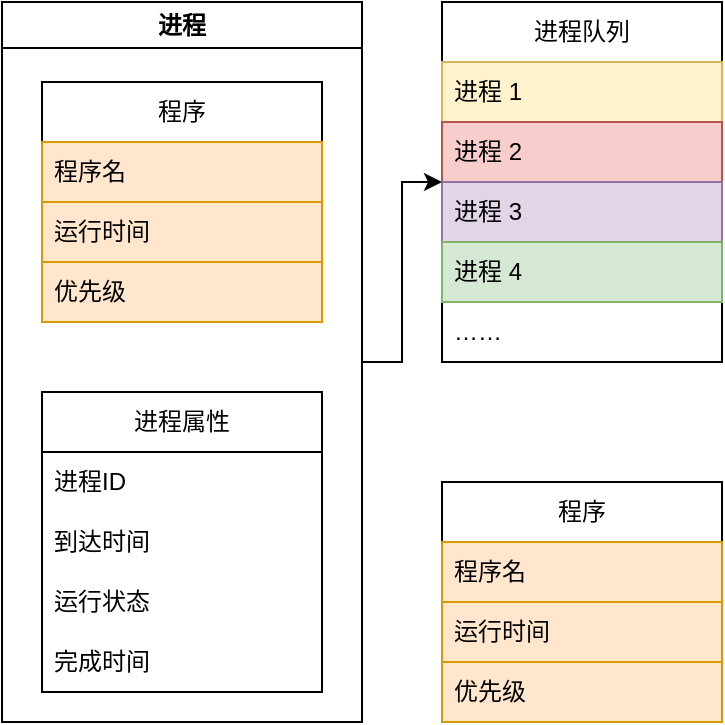 <mxfile version="22.1.15" type="device" pages="5">
  <diagram id="Uz_kpe7z58q1DpFeZHpy" name="进程结构">
    <mxGraphModel dx="803" dy="624" grid="1" gridSize="10" guides="1" tooltips="1" connect="1" arrows="1" fold="1" page="1" pageScale="1" pageWidth="850" pageHeight="1100" math="0" shadow="0">
      <root>
        <mxCell id="0" />
        <mxCell id="1" parent="0" />
        <mxCell id="2" value="程序" style="swimlane;fontStyle=0;childLayout=stackLayout;horizontal=1;startSize=30;horizontalStack=0;resizeParent=1;resizeParentMax=0;resizeLast=0;collapsible=1;marginBottom=0;whiteSpace=wrap;html=1;" parent="1" vertex="1">
          <mxGeometry x="440" y="320" width="140" height="120" as="geometry" />
        </mxCell>
        <mxCell id="3" value="程序名" style="text;strokeColor=#d79b00;fillColor=#ffe6cc;align=left;verticalAlign=middle;spacingLeft=4;spacingRight=4;overflow=hidden;points=[[0,0.5],[1,0.5]];portConstraint=eastwest;rotatable=0;whiteSpace=wrap;html=1;" parent="2" vertex="1">
          <mxGeometry y="30" width="140" height="30" as="geometry" />
        </mxCell>
        <mxCell id="4" value="运行时间" style="text;strokeColor=#d79b00;fillColor=#ffe6cc;align=left;verticalAlign=middle;spacingLeft=4;spacingRight=4;overflow=hidden;points=[[0,0.5],[1,0.5]];portConstraint=eastwest;rotatable=0;whiteSpace=wrap;html=1;" parent="2" vertex="1">
          <mxGeometry y="60" width="140" height="30" as="geometry" />
        </mxCell>
        <mxCell id="5" value="优先级" style="text;strokeColor=#d79b00;fillColor=#ffe6cc;align=left;verticalAlign=middle;spacingLeft=4;spacingRight=4;overflow=hidden;points=[[0,0.5],[1,0.5]];portConstraint=eastwest;rotatable=0;whiteSpace=wrap;html=1;" parent="2" vertex="1">
          <mxGeometry y="90" width="140" height="30" as="geometry" />
        </mxCell>
        <mxCell id="_c8ItqxAKlNbQwqlbpvU-17" value="进程队列" style="swimlane;fontStyle=0;childLayout=stackLayout;horizontal=1;startSize=30;horizontalStack=0;resizeParent=1;resizeParentMax=0;resizeLast=0;collapsible=1;marginBottom=0;whiteSpace=wrap;html=1;" parent="1" vertex="1">
          <mxGeometry x="440" y="80" width="140" height="180" as="geometry">
            <mxRectangle x="590" y="120" width="90" height="30" as="alternateBounds" />
          </mxGeometry>
        </mxCell>
        <mxCell id="_c8ItqxAKlNbQwqlbpvU-18" value="进程 1" style="text;strokeColor=#d6b656;fillColor=#fff2cc;align=left;verticalAlign=middle;spacingLeft=4;spacingRight=4;overflow=hidden;points=[[0,0.5],[1,0.5]];portConstraint=eastwest;rotatable=0;whiteSpace=wrap;html=1;" parent="_c8ItqxAKlNbQwqlbpvU-17" vertex="1">
          <mxGeometry y="30" width="140" height="30" as="geometry" />
        </mxCell>
        <mxCell id="_c8ItqxAKlNbQwqlbpvU-19" value="进程 2" style="text;strokeColor=#b85450;fillColor=#f8cecc;align=left;verticalAlign=middle;spacingLeft=4;spacingRight=4;overflow=hidden;points=[[0,0.5],[1,0.5]];portConstraint=eastwest;rotatable=0;whiteSpace=wrap;html=1;" parent="_c8ItqxAKlNbQwqlbpvU-17" vertex="1">
          <mxGeometry y="60" width="140" height="30" as="geometry" />
        </mxCell>
        <mxCell id="_c8ItqxAKlNbQwqlbpvU-20" value="进程 3" style="text;strokeColor=#9673a6;fillColor=#e1d5e7;align=left;verticalAlign=middle;spacingLeft=4;spacingRight=4;overflow=hidden;points=[[0,0.5],[1,0.5]];portConstraint=eastwest;rotatable=0;whiteSpace=wrap;html=1;" parent="_c8ItqxAKlNbQwqlbpvU-17" vertex="1">
          <mxGeometry y="90" width="140" height="30" as="geometry" />
        </mxCell>
        <mxCell id="fHPmjY0lbh3OKCkGhoS--9" value="进程 4" style="text;strokeColor=#82b366;fillColor=#d5e8d4;align=left;verticalAlign=middle;spacingLeft=4;spacingRight=4;overflow=hidden;points=[[0,0.5],[1,0.5]];portConstraint=eastwest;rotatable=0;whiteSpace=wrap;html=1;" vertex="1" parent="_c8ItqxAKlNbQwqlbpvU-17">
          <mxGeometry y="120" width="140" height="30" as="geometry" />
        </mxCell>
        <mxCell id="_c8ItqxAKlNbQwqlbpvU-21" value="……" style="text;strokeColor=none;fillColor=none;align=left;verticalAlign=middle;spacingLeft=4;spacingRight=4;overflow=hidden;points=[[0,0.5],[1,0.5]];portConstraint=eastwest;rotatable=0;whiteSpace=wrap;html=1;" parent="_c8ItqxAKlNbQwqlbpvU-17" vertex="1">
          <mxGeometry y="150" width="140" height="30" as="geometry" />
        </mxCell>
        <mxCell id="pZxpUpyZffvHtqf1EwQb-15" style="edgeStyle=orthogonalEdgeStyle;rounded=0;orthogonalLoop=1;jettySize=auto;html=1;exitX=1;exitY=0.5;exitDx=0;exitDy=0;" parent="1" source="-lbcMISYUMKxzrige9w_-11" target="_c8ItqxAKlNbQwqlbpvU-17" edge="1">
          <mxGeometry relative="1" as="geometry" />
        </mxCell>
        <mxCell id="-lbcMISYUMKxzrige9w_-11" value="进程" style="swimlane;whiteSpace=wrap;html=1;" parent="1" vertex="1">
          <mxGeometry x="220" y="80" width="180" height="360" as="geometry" />
        </mxCell>
        <mxCell id="8" value="进程属性" style="swimlane;fontStyle=0;childLayout=stackLayout;horizontal=1;startSize=30;horizontalStack=0;resizeParent=1;resizeParentMax=0;resizeLast=0;collapsible=1;marginBottom=0;whiteSpace=wrap;html=1;" parent="-lbcMISYUMKxzrige9w_-11" vertex="1">
          <mxGeometry x="20" y="195" width="140" height="150" as="geometry">
            <mxRectangle x="20" y="195" width="60" height="30" as="alternateBounds" />
          </mxGeometry>
        </mxCell>
        <mxCell id="iwzojKMiQDICovEa25Xd-11" value="进程ID" style="text;align=left;verticalAlign=middle;spacingLeft=4;spacingRight=4;overflow=hidden;points=[[0,0.5],[1,0.5]];portConstraint=eastwest;rotatable=0;whiteSpace=wrap;html=1;" parent="8" vertex="1">
          <mxGeometry y="30" width="140" height="30" as="geometry" />
        </mxCell>
        <mxCell id="_c8ItqxAKlNbQwqlbpvU-12" value="到达时间" style="text;strokeColor=none;fillColor=none;align=left;verticalAlign=middle;spacingLeft=4;spacingRight=4;overflow=hidden;points=[[0,0.5],[1,0.5]];portConstraint=eastwest;rotatable=0;whiteSpace=wrap;html=1;" parent="8" vertex="1">
          <mxGeometry y="60" width="140" height="30" as="geometry" />
        </mxCell>
        <mxCell id="_c8ItqxAKlNbQwqlbpvU-11" value="运行状态" style="text;strokeColor=none;fillColor=none;align=left;verticalAlign=middle;spacingLeft=4;spacingRight=4;overflow=hidden;points=[[0,0.5],[1,0.5]];portConstraint=eastwest;rotatable=0;whiteSpace=wrap;html=1;" parent="8" vertex="1">
          <mxGeometry y="90" width="140" height="30" as="geometry" />
        </mxCell>
        <mxCell id="_c8ItqxAKlNbQwqlbpvU-13" value="完成时间" style="text;strokeColor=none;fillColor=none;align=left;verticalAlign=middle;spacingLeft=4;spacingRight=4;overflow=hidden;points=[[0,0.5],[1,0.5]];portConstraint=eastwest;rotatable=0;whiteSpace=wrap;html=1;" parent="8" vertex="1">
          <mxGeometry y="120" width="140" height="30" as="geometry" />
        </mxCell>
        <mxCell id="pZxpUpyZffvHtqf1EwQb-11" value="程序" style="swimlane;fontStyle=0;childLayout=stackLayout;horizontal=1;startSize=30;horizontalStack=0;resizeParent=1;resizeParentMax=0;resizeLast=0;collapsible=1;marginBottom=0;whiteSpace=wrap;html=1;" parent="-lbcMISYUMKxzrige9w_-11" vertex="1">
          <mxGeometry x="20" y="40" width="140" height="120" as="geometry">
            <mxRectangle x="30" y="40" width="60" height="30" as="alternateBounds" />
          </mxGeometry>
        </mxCell>
        <mxCell id="pZxpUpyZffvHtqf1EwQb-12" value="程序名" style="text;strokeColor=#d79b00;fillColor=#ffe6cc;align=left;verticalAlign=middle;spacingLeft=4;spacingRight=4;overflow=hidden;points=[[0,0.5],[1,0.5]];portConstraint=eastwest;rotatable=0;whiteSpace=wrap;html=1;" parent="pZxpUpyZffvHtqf1EwQb-11" vertex="1">
          <mxGeometry y="30" width="140" height="30" as="geometry" />
        </mxCell>
        <mxCell id="pZxpUpyZffvHtqf1EwQb-13" value="运行时间" style="text;strokeColor=#d79b00;fillColor=#ffe6cc;align=left;verticalAlign=middle;spacingLeft=4;spacingRight=4;overflow=hidden;points=[[0,0.5],[1,0.5]];portConstraint=eastwest;rotatable=0;whiteSpace=wrap;html=1;" parent="pZxpUpyZffvHtqf1EwQb-11" vertex="1">
          <mxGeometry y="60" width="140" height="30" as="geometry" />
        </mxCell>
        <mxCell id="pZxpUpyZffvHtqf1EwQb-14" value="优先级" style="text;strokeColor=#d79b00;fillColor=#ffe6cc;align=left;verticalAlign=middle;spacingLeft=4;spacingRight=4;overflow=hidden;points=[[0,0.5],[1,0.5]];portConstraint=eastwest;rotatable=0;whiteSpace=wrap;html=1;" parent="pZxpUpyZffvHtqf1EwQb-11" vertex="1">
          <mxGeometry y="90" width="140" height="30" as="geometry" />
        </mxCell>
      </root>
    </mxGraphModel>
  </diagram>
  <diagram id="fO6OHq5Do3GgubKC6U9x" name="调度系统">
    <mxGraphModel dx="642" dy="499" grid="1" gridSize="10" guides="1" tooltips="1" connect="1" arrows="1" fold="1" page="1" pageScale="1" pageWidth="827" pageHeight="1169" math="0" shadow="0">
      <root>
        <mxCell id="0" />
        <mxCell id="1" parent="0" />
        <mxCell id="b4FMR7INQPbGE0lWHYMo-12" value="调度系统" style="swimlane;whiteSpace=wrap;html=1;" parent="1" vertex="1">
          <mxGeometry x="80" y="60" width="520" height="260" as="geometry" />
        </mxCell>
        <mxCell id="tCl3xaztjeyGL0PsCgSG-1" value="进程队列" style="swimlane;fontStyle=0;childLayout=stackLayout;horizontal=1;startSize=30;horizontalStack=0;resizeParent=1;resizeParentMax=0;resizeLast=0;collapsible=1;marginBottom=0;whiteSpace=wrap;html=1;" parent="b4FMR7INQPbGE0lWHYMo-12" vertex="1">
          <mxGeometry x="30" y="75" width="140" height="150" as="geometry">
            <mxRectangle x="590" y="120" width="90" height="30" as="alternateBounds" />
          </mxGeometry>
        </mxCell>
        <mxCell id="tCl3xaztjeyGL0PsCgSG-2" value="进程 1" style="text;strokeColor=#d6b656;fillColor=#fff2cc;align=left;verticalAlign=middle;spacingLeft=4;spacingRight=4;overflow=hidden;points=[[0,0.5],[1,0.5]];portConstraint=eastwest;rotatable=0;whiteSpace=wrap;html=1;" parent="tCl3xaztjeyGL0PsCgSG-1" vertex="1">
          <mxGeometry y="30" width="140" height="30" as="geometry" />
        </mxCell>
        <mxCell id="tCl3xaztjeyGL0PsCgSG-3" value="进程 2" style="text;strokeColor=#b85450;fillColor=#f8cecc;align=left;verticalAlign=middle;spacingLeft=4;spacingRight=4;overflow=hidden;points=[[0,0.5],[1,0.5]];portConstraint=eastwest;rotatable=0;whiteSpace=wrap;html=1;" parent="tCl3xaztjeyGL0PsCgSG-1" vertex="1">
          <mxGeometry y="60" width="140" height="30" as="geometry" />
        </mxCell>
        <mxCell id="tCl3xaztjeyGL0PsCgSG-4" value="进程 3" style="text;strokeColor=#9673a6;fillColor=#e1d5e7;align=left;verticalAlign=middle;spacingLeft=4;spacingRight=4;overflow=hidden;points=[[0,0.5],[1,0.5]];portConstraint=eastwest;rotatable=0;whiteSpace=wrap;html=1;" parent="tCl3xaztjeyGL0PsCgSG-1" vertex="1">
          <mxGeometry y="90" width="140" height="30" as="geometry" />
        </mxCell>
        <mxCell id="tCl3xaztjeyGL0PsCgSG-5" value="……" style="text;strokeColor=none;fillColor=none;align=left;verticalAlign=middle;spacingLeft=4;spacingRight=4;overflow=hidden;points=[[0,0.5],[1,0.5]];portConstraint=eastwest;rotatable=0;whiteSpace=wrap;html=1;" parent="tCl3xaztjeyGL0PsCgSG-1" vertex="1">
          <mxGeometry y="120" width="140" height="30" as="geometry" />
        </mxCell>
        <mxCell id="tCl3xaztjeyGL0PsCgSG-12" value="队列调度" style="swimlane;fontStyle=0;childLayout=stackLayout;horizontal=1;startSize=30;horizontalStack=0;resizeParent=1;resizeParentMax=0;resizeLast=0;collapsible=1;marginBottom=0;whiteSpace=wrap;html=1;" parent="b4FMR7INQPbGE0lWHYMo-12" vertex="1">
          <mxGeometry x="310" y="45" width="140" height="180" as="geometry" />
        </mxCell>
        <mxCell id="tCl3xaztjeyGL0PsCgSG-13" value="FCFS 先来先服务" style="text;strokeColor=none;fillColor=none;align=left;verticalAlign=middle;spacingLeft=4;spacingRight=4;overflow=hidden;points=[[0,0.5],[1,0.5]];portConstraint=eastwest;rotatable=0;whiteSpace=wrap;html=1;" parent="tCl3xaztjeyGL0PsCgSG-12" vertex="1">
          <mxGeometry y="30" width="140" height="30" as="geometry" />
        </mxCell>
        <mxCell id="tCl3xaztjeyGL0PsCgSG-14" value="SJF 短作业优先" style="text;strokeColor=none;fillColor=none;align=left;verticalAlign=middle;spacingLeft=4;spacingRight=4;overflow=hidden;points=[[0,0.5],[1,0.5]];portConstraint=eastwest;rotatable=0;whiteSpace=wrap;html=1;" parent="tCl3xaztjeyGL0PsCgSG-12" vertex="1">
          <mxGeometry y="60" width="140" height="30" as="geometry" />
        </mxCell>
        <mxCell id="tCl3xaztjeyGL0PsCgSG-15" value="PRIORITY&amp;nbsp; 优先级" style="text;strokeColor=none;fillColor=none;align=left;verticalAlign=middle;spacingLeft=4;spacingRight=4;overflow=hidden;points=[[0,0.5],[1,0.5]];portConstraint=eastwest;rotatable=0;whiteSpace=wrap;html=1;" parent="tCl3xaztjeyGL0PsCgSG-12" vertex="1">
          <mxGeometry y="90" width="140" height="30" as="geometry" />
        </mxCell>
        <mxCell id="I02Q2buFYvC-oGJ8rQny-1" value="SAT 最短剩余时间" style="text;strokeColor=none;fillColor=none;align=left;verticalAlign=middle;spacingLeft=4;spacingRight=4;overflow=hidden;points=[[0,0.5],[1,0.5]];portConstraint=eastwest;rotatable=0;whiteSpace=wrap;html=1;" parent="tCl3xaztjeyGL0PsCgSG-12" vertex="1">
          <mxGeometry y="120" width="140" height="30" as="geometry" />
        </mxCell>
        <mxCell id="I02Q2buFYvC-oGJ8rQny-2" value="HRRN 高响应比优先" style="text;strokeColor=none;fillColor=none;align=left;verticalAlign=middle;spacingLeft=4;spacingRight=4;overflow=hidden;points=[[0,0.5],[1,0.5]];portConstraint=eastwest;rotatable=0;whiteSpace=wrap;html=1;" parent="tCl3xaztjeyGL0PsCgSG-12" vertex="1">
          <mxGeometry y="150" width="140" height="30" as="geometry" />
        </mxCell>
        <mxCell id="I02Q2buFYvC-oGJ8rQny-3" style="edgeStyle=orthogonalEdgeStyle;rounded=0;orthogonalLoop=1;jettySize=auto;html=1;exitX=0;exitY=0.5;exitDx=0;exitDy=0;entryX=1;entryY=0.5;entryDx=0;entryDy=0;" parent="b4FMR7INQPbGE0lWHYMo-12" source="tCl3xaztjeyGL0PsCgSG-15" target="tCl3xaztjeyGL0PsCgSG-1" edge="1">
          <mxGeometry relative="1" as="geometry" />
        </mxCell>
        <mxCell id="I02Q2buFYvC-oGJ8rQny-4" value="&lt;font style=&quot;font-size: 18px;&quot;&gt;队列排序&lt;/font&gt;" style="edgeLabel;html=1;align=center;verticalAlign=middle;resizable=0;points=[];" parent="I02Q2buFYvC-oGJ8rQny-3" vertex="1" connectable="0">
          <mxGeometry x="0.024" y="4" relative="1" as="geometry">
            <mxPoint as="offset" />
          </mxGeometry>
        </mxCell>
      </root>
    </mxGraphModel>
  </diagram>
  <diagram id="V5OiPH5pjO73XXO6jtwh" name="运行系统">
    <mxGraphModel dx="642" dy="499" grid="1" gridSize="10" guides="1" tooltips="1" connect="1" arrows="1" fold="1" page="1" pageScale="1" pageWidth="827" pageHeight="1169" math="0" shadow="0">
      <root>
        <mxCell id="0" />
        <mxCell id="1" parent="0" />
        <mxCell id="J5ohM9p4LgpnrRQaDPm8-7" value="运行系统" style="swimlane;whiteSpace=wrap;html=1;" parent="1" vertex="1">
          <mxGeometry x="40" y="40" width="520" height="780" as="geometry" />
        </mxCell>
        <mxCell id="J5ohM9p4LgpnrRQaDPm8-1" value="执行队列（可限制大小）" style="swimlane;fontStyle=0;childLayout=stackLayout;horizontal=1;startSize=30;horizontalStack=0;resizeParent=1;resizeParentMax=0;resizeLast=0;collapsible=1;marginBottom=0;whiteSpace=wrap;html=1;" parent="J5ohM9p4LgpnrRQaDPm8-7" vertex="1">
          <mxGeometry x="20" y="140" width="180" height="150" as="geometry">
            <mxRectangle x="20" y="140" width="90" height="30" as="alternateBounds" />
          </mxGeometry>
        </mxCell>
        <mxCell id="J5ohM9p4LgpnrRQaDPm8-2" value="进程 1" style="text;strokeColor=#d6b656;fillColor=#fff2cc;align=left;verticalAlign=middle;spacingLeft=4;spacingRight=4;overflow=hidden;points=[[0,0.5],[1,0.5]];portConstraint=eastwest;rotatable=0;whiteSpace=wrap;html=1;" parent="J5ohM9p4LgpnrRQaDPm8-1" vertex="1">
          <mxGeometry y="30" width="180" height="30" as="geometry" />
        </mxCell>
        <mxCell id="J5ohM9p4LgpnrRQaDPm8-3" value="进程 2" style="text;strokeColor=#b85450;fillColor=#f8cecc;align=left;verticalAlign=middle;spacingLeft=4;spacingRight=4;overflow=hidden;points=[[0,0.5],[1,0.5]];portConstraint=eastwest;rotatable=0;whiteSpace=wrap;html=1;" parent="J5ohM9p4LgpnrRQaDPm8-1" vertex="1">
          <mxGeometry y="60" width="180" height="30" as="geometry" />
        </mxCell>
        <mxCell id="J5ohM9p4LgpnrRQaDPm8-4" value="进程 3" style="text;strokeColor=#9673a6;fillColor=#e1d5e7;align=left;verticalAlign=middle;spacingLeft=4;spacingRight=4;overflow=hidden;points=[[0,0.5],[1,0.5]];portConstraint=eastwest;rotatable=0;whiteSpace=wrap;html=1;" parent="J5ohM9p4LgpnrRQaDPm8-1" vertex="1">
          <mxGeometry y="90" width="180" height="30" as="geometry" />
        </mxCell>
        <mxCell id="J5ohM9p4LgpnrRQaDPm8-5" value="……" style="text;strokeColor=none;fillColor=none;align=left;verticalAlign=middle;spacingLeft=4;spacingRight=4;overflow=hidden;points=[[0,0.5],[1,0.5]];portConstraint=eastwest;rotatable=0;whiteSpace=wrap;html=1;" parent="J5ohM9p4LgpnrRQaDPm8-1" vertex="1">
          <mxGeometry y="120" width="180" height="30" as="geometry" />
        </mxCell>
        <mxCell id="Euu-Ed-Jc4jTll4LcgzE-8" style="edgeStyle=orthogonalEdgeStyle;rounded=0;orthogonalLoop=1;jettySize=auto;html=1;exitX=0;exitY=0.5;exitDx=0;exitDy=0;entryX=1;entryY=0.5;entryDx=0;entryDy=0;" parent="J5ohM9p4LgpnrRQaDPm8-7" source="f4ODLPXCI00rqDPPaSGf-1" target="J5ohM9p4LgpnrRQaDPm8-1" edge="1">
          <mxGeometry relative="1" as="geometry" />
        </mxCell>
        <mxCell id="f4ODLPXCI00rqDPPaSGf-1" value="就绪队列" style="swimlane;fontStyle=0;childLayout=stackLayout;horizontal=1;startSize=30;horizontalStack=0;resizeParent=1;resizeParentMax=0;resizeLast=0;collapsible=1;marginBottom=0;whiteSpace=wrap;html=1;" parent="J5ohM9p4LgpnrRQaDPm8-7" vertex="1">
          <mxGeometry x="260" y="140" width="100" height="150" as="geometry">
            <mxRectangle x="260" y="140" width="90" height="30" as="alternateBounds" />
          </mxGeometry>
        </mxCell>
        <mxCell id="f4ODLPXCI00rqDPPaSGf-2" value="进程 1" style="text;strokeColor=#d6b656;fillColor=#fff2cc;align=left;verticalAlign=middle;spacingLeft=4;spacingRight=4;overflow=hidden;points=[[0,0.5],[1,0.5]];portConstraint=eastwest;rotatable=0;whiteSpace=wrap;html=1;" parent="f4ODLPXCI00rqDPPaSGf-1" vertex="1">
          <mxGeometry y="30" width="100" height="30" as="geometry" />
        </mxCell>
        <mxCell id="f4ODLPXCI00rqDPPaSGf-3" value="进程 2" style="text;strokeColor=#b85450;fillColor=#f8cecc;align=left;verticalAlign=middle;spacingLeft=4;spacingRight=4;overflow=hidden;points=[[0,0.5],[1,0.5]];portConstraint=eastwest;rotatable=0;whiteSpace=wrap;html=1;" parent="f4ODLPXCI00rqDPPaSGf-1" vertex="1">
          <mxGeometry y="60" width="100" height="30" as="geometry" />
        </mxCell>
        <mxCell id="f4ODLPXCI00rqDPPaSGf-4" value="进程 3" style="text;strokeColor=#9673a6;fillColor=#e1d5e7;align=left;verticalAlign=middle;spacingLeft=4;spacingRight=4;overflow=hidden;points=[[0,0.5],[1,0.5]];portConstraint=eastwest;rotatable=0;whiteSpace=wrap;html=1;" parent="f4ODLPXCI00rqDPPaSGf-1" vertex="1">
          <mxGeometry y="90" width="100" height="30" as="geometry" />
        </mxCell>
        <mxCell id="f4ODLPXCI00rqDPPaSGf-5" value="……" style="text;strokeColor=none;fillColor=none;align=left;verticalAlign=middle;spacingLeft=4;spacingRight=4;overflow=hidden;points=[[0,0.5],[1,0.5]];portConstraint=eastwest;rotatable=0;whiteSpace=wrap;html=1;" parent="f4ODLPXCI00rqDPPaSGf-1" vertex="1">
          <mxGeometry y="120" width="100" height="30" as="geometry" />
        </mxCell>
        <mxCell id="MBCmIztiUeMVBW8a4BfW-12" value="变量" style="swimlane;whiteSpace=wrap;html=1;" parent="J5ohM9p4LgpnrRQaDPm8-7" vertex="1">
          <mxGeometry x="20" y="40" width="480" height="80" as="geometry" />
        </mxCell>
        <mxCell id="MBCmIztiUeMVBW8a4BfW-7" value="运行时间" style="rounded=0;whiteSpace=wrap;html=1;" parent="MBCmIztiUeMVBW8a4BfW-12" vertex="1">
          <mxGeometry x="20" y="40" width="120" height="30" as="geometry" />
        </mxCell>
        <mxCell id="J5ohM9p4LgpnrRQaDPm8-8" value="是否为时间片流转" style="rounded=0;whiteSpace=wrap;html=1;" parent="MBCmIztiUeMVBW8a4BfW-12" vertex="1">
          <mxGeometry x="180" y="40" width="120" height="30" as="geometry" />
        </mxCell>
        <mxCell id="kkPOxXqrfUEkcBA6OhFC-18" value="日志队列" style="rounded=0;whiteSpace=wrap;html=1;" parent="MBCmIztiUeMVBW8a4BfW-12" vertex="1">
          <mxGeometry x="340" y="40" width="120" height="30" as="geometry" />
        </mxCell>
        <mxCell id="MBCmIztiUeMVBW8a4BfW-13" value="方法" style="swimlane;whiteSpace=wrap;html=1;" parent="J5ohM9p4LgpnrRQaDPm8-7" vertex="1">
          <mxGeometry x="20" y="490" width="480" height="270" as="geometry" />
        </mxCell>
        <mxCell id="MBCmIztiUeMVBW8a4BfW-8" value="运行进程" style="swimlane;fontStyle=0;childLayout=stackLayout;horizontal=1;startSize=30;horizontalStack=0;resizeParent=1;resizeParentMax=0;resizeLast=0;collapsible=1;marginBottom=0;whiteSpace=wrap;html=1;fillColor=#ffe6cc;strokeColor=#d79b00;" parent="MBCmIztiUeMVBW8a4BfW-13" vertex="1">
          <mxGeometry x="20" y="40" width="140" height="210" as="geometry">
            <mxRectangle x="20" y="40" width="140" height="30" as="alternateBounds" />
          </mxGeometry>
        </mxCell>
        <mxCell id="UPHkkMxrAj3sCYQeLRSv-1" value="手动指定执行时间" style="text;strokeColor=#d79b00;fillColor=#ffe6cc;align=left;verticalAlign=middle;spacingLeft=4;spacingRight=4;overflow=hidden;points=[[0,0.5],[1,0.5]];portConstraint=eastwest;rotatable=0;whiteSpace=wrap;html=1;" parent="MBCmIztiUeMVBW8a4BfW-8" vertex="1">
          <mxGeometry y="30" width="140" height="30" as="geometry" />
        </mxCell>
        <mxCell id="MBCmIztiUeMVBW8a4BfW-9" value="判断运行时间" style="text;strokeColor=#d79b00;fillColor=#ffe6cc;align=left;verticalAlign=middle;spacingLeft=4;spacingRight=4;overflow=hidden;points=[[0,0.5],[1,0.5]];portConstraint=eastwest;rotatable=0;whiteSpace=wrap;html=1;" parent="MBCmIztiUeMVBW8a4BfW-8" vertex="1">
          <mxGeometry y="60" width="140" height="30" as="geometry" />
        </mxCell>
        <mxCell id="MBCmIztiUeMVBW8a4BfW-10" value="判断是否（提前）完成&lt;br&gt;如果是,则标记进程已完成移出队列" style="text;strokeColor=#d79b00;fillColor=#ffe6cc;align=left;verticalAlign=middle;spacingLeft=4;spacingRight=4;overflow=hidden;points=[[0,0.5],[1,0.5]];portConstraint=eastwest;rotatable=0;whiteSpace=wrap;html=1;" parent="MBCmIztiUeMVBW8a4BfW-8" vertex="1">
          <mxGeometry y="90" width="140" height="60" as="geometry" />
        </mxCell>
        <mxCell id="MBCmIztiUeMVBW8a4BfW-11" value="运行核心逻辑" style="text;strokeColor=#d79b00;fillColor=#ffe6cc;align=left;verticalAlign=middle;spacingLeft=4;spacingRight=4;overflow=hidden;points=[[0,0.5],[1,0.5]];portConstraint=eastwest;rotatable=0;whiteSpace=wrap;html=1;" parent="MBCmIztiUeMVBW8a4BfW-8" vertex="1">
          <mxGeometry y="150" width="140" height="30" as="geometry" />
        </mxCell>
        <mxCell id="2zPlzTTeSVe6DdYmtaQh-1" style="text;strokeColor=#d79b00;fillColor=#ffe6cc;align=left;verticalAlign=middle;spacingLeft=4;spacingRight=4;overflow=hidden;points=[[0,0.5],[1,0.5]];portConstraint=eastwest;rotatable=0;whiteSpace=wrap;html=1;" parent="MBCmIztiUeMVBW8a4BfW-8" vertex="1">
          <mxGeometry y="180" width="140" height="30" as="geometry" />
        </mxCell>
        <mxCell id="MBCmIztiUeMVBW8a4BfW-16" value="从程序插入进程" style="rounded=0;whiteSpace=wrap;html=1;" parent="MBCmIztiUeMVBW8a4BfW-13" vertex="1">
          <mxGeometry x="340" y="40" width="120" height="30" as="geometry" />
        </mxCell>
        <mxCell id="MBCmIztiUeMVBW8a4BfW-17" value="移入就绪队列&lt;br&gt;(暂未使用)" style="rounded=0;whiteSpace=wrap;html=1;" parent="MBCmIztiUeMVBW8a4BfW-13" vertex="1">
          <mxGeometry x="340" y="140" width="120" height="30" as="geometry" />
        </mxCell>
        <mxCell id="MBCmIztiUeMVBW8a4BfW-18" value="移出就绪队列" style="rounded=0;whiteSpace=wrap;html=1;" parent="MBCmIztiUeMVBW8a4BfW-13" vertex="1">
          <mxGeometry x="340" y="90" width="120" height="30" as="geometry" />
        </mxCell>
        <mxCell id="2zPlzTTeSVe6DdYmtaQh-6" value="运行核心逻辑" style="swimlane;whiteSpace=wrap;html=1;fillColor=#ffe6cc;strokeColor=#d79b00;" parent="MBCmIztiUeMVBW8a4BfW-13" vertex="1">
          <mxGeometry x="200" y="40" width="110" height="200" as="geometry" />
        </mxCell>
        <mxCell id="2zPlzTTeSVe6DdYmtaQh-13" style="edgeStyle=orthogonalEdgeStyle;rounded=0;orthogonalLoop=1;jettySize=auto;html=1;exitX=0.5;exitY=1;exitDx=0;exitDy=0;entryX=0.5;entryY=0;entryDx=0;entryDy=0;" parent="2zPlzTTeSVe6DdYmtaQh-6" source="2zPlzTTeSVe6DdYmtaQh-14" target="2zPlzTTeSVe6DdYmtaQh-16" edge="1">
          <mxGeometry relative="1" as="geometry" />
        </mxCell>
        <mxCell id="2zPlzTTeSVe6DdYmtaQh-14" value="指定时间" style="rounded=0;whiteSpace=wrap;html=1;fillColor=#ffe6cc;strokeColor=#d79b00;" parent="2zPlzTTeSVe6DdYmtaQh-6" vertex="1">
          <mxGeometry x="15" y="30" width="80" height="25" as="geometry" />
        </mxCell>
        <mxCell id="2zPlzTTeSVe6DdYmtaQh-15" style="edgeStyle=orthogonalEdgeStyle;rounded=0;orthogonalLoop=1;jettySize=auto;html=1;exitX=0.5;exitY=1;exitDx=0;exitDy=0;entryX=0.5;entryY=0;entryDx=0;entryDy=0;" parent="2zPlzTTeSVe6DdYmtaQh-6" source="2zPlzTTeSVe6DdYmtaQh-16" target="2zPlzTTeSVe6DdYmtaQh-17" edge="1">
          <mxGeometry relative="1" as="geometry" />
        </mxCell>
        <mxCell id="2zPlzTTeSVe6DdYmtaQh-16" value="运行进程" style="rounded=0;whiteSpace=wrap;html=1;fillColor=#ffe6cc;strokeColor=#d79b00;" parent="2zPlzTTeSVe6DdYmtaQh-6" vertex="1">
          <mxGeometry x="15" y="80" width="80" height="25" as="geometry" />
        </mxCell>
        <mxCell id="2zPlzTTeSVe6DdYmtaQh-17" value="返回运行完的时间" style="rounded=0;whiteSpace=wrap;html=1;fillColor=#ffe6cc;strokeColor=#d79b00;" parent="2zPlzTTeSVe6DdYmtaQh-6" vertex="1">
          <mxGeometry x="15" y="130" width="80" height="40" as="geometry" />
        </mxCell>
        <mxCell id="2zPlzTTeSVe6DdYmtaQh-18" style="edgeStyle=orthogonalEdgeStyle;rounded=0;orthogonalLoop=1;jettySize=auto;html=1;exitX=1;exitY=0.5;exitDx=0;exitDy=0;entryX=0;entryY=0.75;entryDx=0;entryDy=0;" parent="MBCmIztiUeMVBW8a4BfW-13" source="MBCmIztiUeMVBW8a4BfW-11" target="2zPlzTTeSVe6DdYmtaQh-6" edge="1">
          <mxGeometry relative="1" as="geometry" />
        </mxCell>
        <mxCell id="Euu-Ed-Jc4jTll4LcgzE-9" style="edgeStyle=orthogonalEdgeStyle;rounded=0;orthogonalLoop=1;jettySize=auto;html=1;exitX=0;exitY=0.5;exitDx=0;exitDy=0;entryX=1;entryY=0.5;entryDx=0;entryDy=0;" parent="J5ohM9p4LgpnrRQaDPm8-7" source="Euu-Ed-Jc4jTll4LcgzE-1" target="f4ODLPXCI00rqDPPaSGf-1" edge="1">
          <mxGeometry relative="1" as="geometry" />
        </mxCell>
        <mxCell id="Euu-Ed-Jc4jTll4LcgzE-1" value="队列备份" style="swimlane;fontStyle=0;childLayout=stackLayout;horizontal=1;startSize=30;horizontalStack=0;resizeParent=1;resizeParentMax=0;resizeLast=0;collapsible=1;marginBottom=0;whiteSpace=wrap;html=1;" parent="J5ohM9p4LgpnrRQaDPm8-7" vertex="1">
          <mxGeometry x="400" y="140" width="100" height="150" as="geometry">
            <mxRectangle x="400" y="140" width="90" height="30" as="alternateBounds" />
          </mxGeometry>
        </mxCell>
        <mxCell id="Euu-Ed-Jc4jTll4LcgzE-2" value="进程 1" style="text;strokeColor=#d6b656;fillColor=#fff2cc;align=left;verticalAlign=middle;spacingLeft=4;spacingRight=4;overflow=hidden;points=[[0,0.5],[1,0.5]];portConstraint=eastwest;rotatable=0;whiteSpace=wrap;html=1;" parent="Euu-Ed-Jc4jTll4LcgzE-1" vertex="1">
          <mxGeometry y="30" width="100" height="30" as="geometry" />
        </mxCell>
        <mxCell id="Euu-Ed-Jc4jTll4LcgzE-3" value="进程 2" style="text;strokeColor=#b85450;fillColor=#f8cecc;align=left;verticalAlign=middle;spacingLeft=4;spacingRight=4;overflow=hidden;points=[[0,0.5],[1,0.5]];portConstraint=eastwest;rotatable=0;whiteSpace=wrap;html=1;" parent="Euu-Ed-Jc4jTll4LcgzE-1" vertex="1">
          <mxGeometry y="60" width="100" height="30" as="geometry" />
        </mxCell>
        <mxCell id="Euu-Ed-Jc4jTll4LcgzE-4" value="进程 3" style="text;strokeColor=#9673a6;fillColor=#e1d5e7;align=left;verticalAlign=middle;spacingLeft=4;spacingRight=4;overflow=hidden;points=[[0,0.5],[1,0.5]];portConstraint=eastwest;rotatable=0;whiteSpace=wrap;html=1;" parent="Euu-Ed-Jc4jTll4LcgzE-1" vertex="1">
          <mxGeometry y="90" width="100" height="30" as="geometry" />
        </mxCell>
        <mxCell id="Euu-Ed-Jc4jTll4LcgzE-5" value="……" style="text;strokeColor=none;fillColor=none;align=left;verticalAlign=middle;spacingLeft=4;spacingRight=4;overflow=hidden;points=[[0,0.5],[1,0.5]];portConstraint=eastwest;rotatable=0;whiteSpace=wrap;html=1;" parent="Euu-Ed-Jc4jTll4LcgzE-1" vertex="1">
          <mxGeometry y="120" width="100" height="30" as="geometry" />
        </mxCell>
        <mxCell id="k8-el5EMb1ALUuEPThIl-1" value="记录队列" style="swimlane;fontStyle=0;childLayout=stackLayout;horizontal=1;startSize=30;horizontalStack=0;resizeParent=1;resizeParentMax=0;resizeLast=0;collapsible=1;marginBottom=0;whiteSpace=wrap;html=1;" vertex="1" parent="J5ohM9p4LgpnrRQaDPm8-7">
          <mxGeometry x="20" y="315" width="180" height="150" as="geometry">
            <mxRectangle x="260" y="140" width="90" height="30" as="alternateBounds" />
          </mxGeometry>
        </mxCell>
        <mxCell id="k8-el5EMb1ALUuEPThIl-2" value="记录 1" style="text;strokeColor=#d6b656;fillColor=#fff2cc;align=left;verticalAlign=middle;spacingLeft=4;spacingRight=4;overflow=hidden;points=[[0,0.5],[1,0.5]];portConstraint=eastwest;rotatable=0;whiteSpace=wrap;html=1;" vertex="1" parent="k8-el5EMb1ALUuEPThIl-1">
          <mxGeometry y="30" width="180" height="30" as="geometry" />
        </mxCell>
        <mxCell id="k8-el5EMb1ALUuEPThIl-3" value="记录 2" style="text;strokeColor=#b85450;fillColor=#f8cecc;align=left;verticalAlign=middle;spacingLeft=4;spacingRight=4;overflow=hidden;points=[[0,0.5],[1,0.5]];portConstraint=eastwest;rotatable=0;whiteSpace=wrap;html=1;" vertex="1" parent="k8-el5EMb1ALUuEPThIl-1">
          <mxGeometry y="60" width="180" height="30" as="geometry" />
        </mxCell>
        <mxCell id="k8-el5EMb1ALUuEPThIl-4" value="记录 3" style="text;strokeColor=#9673a6;fillColor=#e1d5e7;align=left;verticalAlign=middle;spacingLeft=4;spacingRight=4;overflow=hidden;points=[[0,0.5],[1,0.5]];portConstraint=eastwest;rotatable=0;whiteSpace=wrap;html=1;" vertex="1" parent="k8-el5EMb1ALUuEPThIl-1">
          <mxGeometry y="90" width="180" height="30" as="geometry" />
        </mxCell>
        <mxCell id="k8-el5EMb1ALUuEPThIl-5" value="……" style="text;strokeColor=none;fillColor=none;align=left;verticalAlign=middle;spacingLeft=4;spacingRight=4;overflow=hidden;points=[[0,0.5],[1,0.5]];portConstraint=eastwest;rotatable=0;whiteSpace=wrap;html=1;" vertex="1" parent="k8-el5EMb1ALUuEPThIl-1">
          <mxGeometry y="120" width="180" height="30" as="geometry" />
        </mxCell>
        <mxCell id="k8-el5EMb1ALUuEPThIl-6" value="进程总结队列" style="swimlane;fontStyle=0;childLayout=stackLayout;horizontal=1;startSize=30;horizontalStack=0;resizeParent=1;resizeParentMax=0;resizeLast=0;collapsible=1;marginBottom=0;whiteSpace=wrap;html=1;" vertex="1" parent="J5ohM9p4LgpnrRQaDPm8-7">
          <mxGeometry x="320" y="315" width="180" height="150" as="geometry">
            <mxRectangle x="260" y="140" width="90" height="30" as="alternateBounds" />
          </mxGeometry>
        </mxCell>
        <mxCell id="k8-el5EMb1ALUuEPThIl-7" value="记录 1" style="text;strokeColor=#d6b656;fillColor=#fff2cc;align=left;verticalAlign=middle;spacingLeft=4;spacingRight=4;overflow=hidden;points=[[0,0.5],[1,0.5]];portConstraint=eastwest;rotatable=0;whiteSpace=wrap;html=1;" vertex="1" parent="k8-el5EMb1ALUuEPThIl-6">
          <mxGeometry y="30" width="180" height="30" as="geometry" />
        </mxCell>
        <mxCell id="k8-el5EMb1ALUuEPThIl-8" value="记录 2" style="text;strokeColor=#b85450;fillColor=#f8cecc;align=left;verticalAlign=middle;spacingLeft=4;spacingRight=4;overflow=hidden;points=[[0,0.5],[1,0.5]];portConstraint=eastwest;rotatable=0;whiteSpace=wrap;html=1;" vertex="1" parent="k8-el5EMb1ALUuEPThIl-6">
          <mxGeometry y="60" width="180" height="30" as="geometry" />
        </mxCell>
        <mxCell id="k8-el5EMb1ALUuEPThIl-9" value="记录 3" style="text;strokeColor=#9673a6;fillColor=#e1d5e7;align=left;verticalAlign=middle;spacingLeft=4;spacingRight=4;overflow=hidden;points=[[0,0.5],[1,0.5]];portConstraint=eastwest;rotatable=0;whiteSpace=wrap;html=1;" vertex="1" parent="k8-el5EMb1ALUuEPThIl-6">
          <mxGeometry y="90" width="180" height="30" as="geometry" />
        </mxCell>
        <mxCell id="k8-el5EMb1ALUuEPThIl-10" value="……" style="text;strokeColor=none;fillColor=none;align=left;verticalAlign=middle;spacingLeft=4;spacingRight=4;overflow=hidden;points=[[0,0.5],[1,0.5]];portConstraint=eastwest;rotatable=0;whiteSpace=wrap;html=1;" vertex="1" parent="k8-el5EMb1ALUuEPThIl-6">
          <mxGeometry y="120" width="180" height="30" as="geometry" />
        </mxCell>
        <mxCell id="mrzcO0mmfcUNfrwrGDRM-1" value="运行中进程" style="swimlane;whiteSpace=wrap;html=1;" parent="1" vertex="1">
          <mxGeometry x="690" y="40" width="180" height="490" as="geometry" />
        </mxCell>
        <mxCell id="mrzcO0mmfcUNfrwrGDRM-2" value="进程" style="swimlane;fontStyle=0;childLayout=stackLayout;horizontal=1;startSize=30;horizontalStack=0;resizeParent=1;resizeParentMax=0;resizeLast=0;collapsible=1;marginBottom=0;whiteSpace=wrap;html=1;" parent="mrzcO0mmfcUNfrwrGDRM-1" vertex="1">
          <mxGeometry x="20" y="40" width="140" height="300" as="geometry" />
        </mxCell>
        <mxCell id="mrzcO0mmfcUNfrwrGDRM-3" value="进程ID" style="text;align=left;verticalAlign=middle;spacingLeft=4;spacingRight=4;overflow=hidden;points=[[0,0.5],[1,0.5]];portConstraint=eastwest;rotatable=0;whiteSpace=wrap;html=1;" parent="mrzcO0mmfcUNfrwrGDRM-2" vertex="1">
          <mxGeometry y="30" width="140" height="30" as="geometry" />
        </mxCell>
        <mxCell id="mrzcO0mmfcUNfrwrGDRM-4" value="进程名" style="text;strokeColor=#d79b00;fillColor=#ffe6cc;align=left;verticalAlign=middle;spacingLeft=4;spacingRight=4;overflow=hidden;points=[[0,0.5],[1,0.5]];portConstraint=eastwest;rotatable=0;whiteSpace=wrap;html=1;" parent="mrzcO0mmfcUNfrwrGDRM-2" vertex="1">
          <mxGeometry y="60" width="140" height="30" as="geometry" />
        </mxCell>
        <mxCell id="mrzcO0mmfcUNfrwrGDRM-5" value="运行时间" style="text;strokeColor=#d79b00;fillColor=#ffe6cc;align=left;verticalAlign=middle;spacingLeft=4;spacingRight=4;overflow=hidden;points=[[0,0.5],[1,0.5]];portConstraint=eastwest;rotatable=0;whiteSpace=wrap;html=1;" parent="mrzcO0mmfcUNfrwrGDRM-2" vertex="1">
          <mxGeometry y="90" width="140" height="30" as="geometry" />
        </mxCell>
        <mxCell id="mrzcO0mmfcUNfrwrGDRM-6" value="优先级" style="text;strokeColor=#d79b00;fillColor=#ffe6cc;align=left;verticalAlign=middle;spacingLeft=4;spacingRight=4;overflow=hidden;points=[[0,0.5],[1,0.5]];portConstraint=eastwest;rotatable=0;whiteSpace=wrap;html=1;" parent="mrzcO0mmfcUNfrwrGDRM-2" vertex="1">
          <mxGeometry y="120" width="140" height="30" as="geometry" />
        </mxCell>
        <mxCell id="mrzcO0mmfcUNfrwrGDRM-7" value="到达时间" style="text;strokeColor=none;fillColor=none;align=left;verticalAlign=middle;spacingLeft=4;spacingRight=4;overflow=hidden;points=[[0,0.5],[1,0.5]];portConstraint=eastwest;rotatable=0;whiteSpace=wrap;html=1;" parent="mrzcO0mmfcUNfrwrGDRM-2" vertex="1">
          <mxGeometry y="150" width="140" height="30" as="geometry" />
        </mxCell>
        <mxCell id="mrzcO0mmfcUNfrwrGDRM-8" value="运行状态" style="text;strokeColor=none;fillColor=none;align=left;verticalAlign=middle;spacingLeft=4;spacingRight=4;overflow=hidden;points=[[0,0.5],[1,0.5]];portConstraint=eastwest;rotatable=0;whiteSpace=wrap;html=1;" parent="mrzcO0mmfcUNfrwrGDRM-2" vertex="1">
          <mxGeometry y="180" width="140" height="30" as="geometry" />
        </mxCell>
        <mxCell id="mrzcO0mmfcUNfrwrGDRM-9" value="完成时间" style="text;strokeColor=none;fillColor=none;align=left;verticalAlign=middle;spacingLeft=4;spacingRight=4;overflow=hidden;points=[[0,0.5],[1,0.5]];portConstraint=eastwest;rotatable=0;whiteSpace=wrap;html=1;" parent="mrzcO0mmfcUNfrwrGDRM-2" vertex="1">
          <mxGeometry y="210" width="140" height="30" as="geometry" />
        </mxCell>
        <mxCell id="mrzcO0mmfcUNfrwrGDRM-10" value="周转时间" style="text;strokeColor=none;fillColor=none;align=left;verticalAlign=middle;spacingLeft=4;spacingRight=4;overflow=hidden;points=[[0,0.5],[1,0.5]];portConstraint=eastwest;rotatable=0;whiteSpace=wrap;html=1;" parent="mrzcO0mmfcUNfrwrGDRM-2" vertex="1">
          <mxGeometry y="240" width="140" height="30" as="geometry" />
        </mxCell>
        <mxCell id="mrzcO0mmfcUNfrwrGDRM-11" value="带权周转时间" style="text;strokeColor=none;fillColor=none;align=left;verticalAlign=middle;spacingLeft=4;spacingRight=4;overflow=hidden;points=[[0,0.5],[1,0.5]];portConstraint=eastwest;rotatable=0;whiteSpace=wrap;html=1;" parent="mrzcO0mmfcUNfrwrGDRM-2" vertex="1">
          <mxGeometry y="270" width="140" height="30" as="geometry" />
        </mxCell>
        <mxCell id="mrzcO0mmfcUNfrwrGDRM-12" value="方法" style="swimlane;fontStyle=0;childLayout=stackLayout;horizontal=1;startSize=30;horizontalStack=0;resizeParent=1;resizeParentMax=0;resizeLast=0;collapsible=1;marginBottom=0;whiteSpace=wrap;html=1;" parent="mrzcO0mmfcUNfrwrGDRM-1" vertex="1">
          <mxGeometry x="20" y="360" width="140" height="120" as="geometry" />
        </mxCell>
        <mxCell id="mrzcO0mmfcUNfrwrGDRM-13" value="创建进程" style="text;strokeColor=none;fillColor=none;align=left;verticalAlign=middle;spacingLeft=4;spacingRight=4;overflow=hidden;points=[[0,0.5],[1,0.5]];portConstraint=eastwest;rotatable=0;whiteSpace=wrap;html=1;" parent="mrzcO0mmfcUNfrwrGDRM-12" vertex="1">
          <mxGeometry y="30" width="140" height="30" as="geometry" />
        </mxCell>
        <mxCell id="mrzcO0mmfcUNfrwrGDRM-14" value="运行进程（时间自增）" style="text;strokeColor=none;fillColor=none;align=left;verticalAlign=middle;spacingLeft=4;spacingRight=4;overflow=hidden;points=[[0,0.5],[1,0.5]];portConstraint=eastwest;rotatable=0;whiteSpace=wrap;html=1;" parent="mrzcO0mmfcUNfrwrGDRM-12" vertex="1">
          <mxGeometry y="60" width="140" height="30" as="geometry" />
        </mxCell>
        <mxCell id="mrzcO0mmfcUNfrwrGDRM-15" value="判断运行进程是否完成" style="text;strokeColor=none;fillColor=none;align=left;verticalAlign=middle;spacingLeft=4;spacingRight=4;overflow=hidden;points=[[0,0.5],[1,0.5]];portConstraint=eastwest;rotatable=0;whiteSpace=wrap;html=1;" parent="mrzcO0mmfcUNfrwrGDRM-12" vertex="1">
          <mxGeometry y="90" width="140" height="30" as="geometry" />
        </mxCell>
      </root>
    </mxGraphModel>
  </diagram>
  <diagram id="lky6l98hZd5iJdb17ZID" name="项目系统">
    <mxGraphModel dx="917" dy="713" grid="1" gridSize="10" guides="1" tooltips="1" connect="1" arrows="1" fold="1" page="1" pageScale="1" pageWidth="827" pageHeight="1169" math="0" shadow="0">
      <root>
        <mxCell id="0" />
        <mxCell id="1" parent="0" />
        <mxCell id="5593tiPepWBn13R8s6ix-1" value="项目系统" style="swimlane;whiteSpace=wrap;html=1;" parent="1" vertex="1">
          <mxGeometry x="90" y="10" width="600" height="500" as="geometry" />
        </mxCell>
        <mxCell id="0GqxFLYsP7CwI94CtRjH-1" value="程序队列" style="swimlane;fontStyle=0;childLayout=stackLayout;horizontal=1;startSize=30;horizontalStack=0;resizeParent=1;resizeParentMax=0;resizeLast=0;collapsible=1;marginBottom=0;whiteSpace=wrap;html=1;" parent="5593tiPepWBn13R8s6ix-1" vertex="1">
          <mxGeometry x="30" y="110" width="180" height="150" as="geometry">
            <mxRectangle x="590" y="120" width="90" height="30" as="alternateBounds" />
          </mxGeometry>
        </mxCell>
        <mxCell id="0GqxFLYsP7CwI94CtRjH-2" value="程序 1" style="text;strokeColor=#d6b656;fillColor=#fff2cc;align=left;verticalAlign=middle;spacingLeft=4;spacingRight=4;overflow=hidden;points=[[0,0.5],[1,0.5]];portConstraint=eastwest;rotatable=0;whiteSpace=wrap;html=1;" parent="0GqxFLYsP7CwI94CtRjH-1" vertex="1">
          <mxGeometry y="30" width="180" height="30" as="geometry" />
        </mxCell>
        <mxCell id="0GqxFLYsP7CwI94CtRjH-3" value="程序 2" style="text;strokeColor=#b85450;fillColor=#f8cecc;align=left;verticalAlign=middle;spacingLeft=4;spacingRight=4;overflow=hidden;points=[[0,0.5],[1,0.5]];portConstraint=eastwest;rotatable=0;whiteSpace=wrap;html=1;" parent="0GqxFLYsP7CwI94CtRjH-1" vertex="1">
          <mxGeometry y="60" width="180" height="30" as="geometry" />
        </mxCell>
        <mxCell id="0GqxFLYsP7CwI94CtRjH-4" value="程序 3" style="text;strokeColor=#9673a6;fillColor=#e1d5e7;align=left;verticalAlign=middle;spacingLeft=4;spacingRight=4;overflow=hidden;points=[[0,0.5],[1,0.5]];portConstraint=eastwest;rotatable=0;whiteSpace=wrap;html=1;" parent="0GqxFLYsP7CwI94CtRjH-1" vertex="1">
          <mxGeometry y="90" width="180" height="30" as="geometry" />
        </mxCell>
        <mxCell id="0GqxFLYsP7CwI94CtRjH-5" value="……" style="text;strokeColor=none;fillColor=none;align=left;verticalAlign=middle;spacingLeft=4;spacingRight=4;overflow=hidden;points=[[0,0.5],[1,0.5]];portConstraint=eastwest;rotatable=0;whiteSpace=wrap;html=1;" parent="0GqxFLYsP7CwI94CtRjH-1" vertex="1">
          <mxGeometry y="120" width="180" height="30" as="geometry" />
        </mxCell>
        <mxCell id="0GqxFLYsP7CwI94CtRjH-6" value="进程系统" style="shape=module;align=left;spacingLeft=20;align=center;verticalAlign=top;whiteSpace=wrap;html=1;" parent="5593tiPepWBn13R8s6ix-1" vertex="1">
          <mxGeometry x="480" y="330" width="100" height="50" as="geometry" />
        </mxCell>
        <mxCell id="0GqxFLYsP7CwI94CtRjH-7" value="可以创建自定义程序" style="rounded=1;whiteSpace=wrap;html=1;" parent="5593tiPepWBn13R8s6ix-1" vertex="1">
          <mxGeometry x="40" y="40" width="120" height="30" as="geometry" />
        </mxCell>
        <mxCell id="ZK9b3nLKG0GAO55OKBwn-1" value="计划运行队列" style="swimlane;fontStyle=0;childLayout=stackLayout;horizontal=1;startSize=30;horizontalStack=0;resizeParent=1;resizeParentMax=0;resizeLast=0;collapsible=1;marginBottom=0;whiteSpace=wrap;html=1;" parent="5593tiPepWBn13R8s6ix-1" vertex="1">
          <mxGeometry x="310" y="110" width="120" height="150" as="geometry">
            <mxRectangle x="310" y="120" width="90" height="30" as="alternateBounds" />
          </mxGeometry>
        </mxCell>
        <mxCell id="ZK9b3nLKG0GAO55OKBwn-2" value="程序 1" style="text;strokeColor=#d6b656;fillColor=#fff2cc;align=left;verticalAlign=middle;spacingLeft=4;spacingRight=4;overflow=hidden;points=[[0,0.5],[1,0.5]];portConstraint=eastwest;rotatable=0;whiteSpace=wrap;html=1;" parent="ZK9b3nLKG0GAO55OKBwn-1" vertex="1">
          <mxGeometry y="30" width="120" height="30" as="geometry" />
        </mxCell>
        <mxCell id="ZK9b3nLKG0GAO55OKBwn-3" value="程序 2" style="text;strokeColor=#b85450;fillColor=#f8cecc;align=left;verticalAlign=middle;spacingLeft=4;spacingRight=4;overflow=hidden;points=[[0,0.5],[1,0.5]];portConstraint=eastwest;rotatable=0;whiteSpace=wrap;html=1;" parent="ZK9b3nLKG0GAO55OKBwn-1" vertex="1">
          <mxGeometry y="60" width="120" height="30" as="geometry" />
        </mxCell>
        <mxCell id="ZK9b3nLKG0GAO55OKBwn-4" value="程序 3" style="text;strokeColor=#9673a6;fillColor=#e1d5e7;align=left;verticalAlign=middle;spacingLeft=4;spacingRight=4;overflow=hidden;points=[[0,0.5],[1,0.5]];portConstraint=eastwest;rotatable=0;whiteSpace=wrap;html=1;" parent="ZK9b3nLKG0GAO55OKBwn-1" vertex="1">
          <mxGeometry y="90" width="120" height="30" as="geometry" />
        </mxCell>
        <mxCell id="ZK9b3nLKG0GAO55OKBwn-5" value="……" style="text;strokeColor=none;fillColor=none;align=left;verticalAlign=middle;spacingLeft=4;spacingRight=4;overflow=hidden;points=[[0,0.5],[1,0.5]];portConstraint=eastwest;rotatable=0;whiteSpace=wrap;html=1;" parent="ZK9b3nLKG0GAO55OKBwn-1" vertex="1">
          <mxGeometry y="120" width="120" height="30" as="geometry" />
        </mxCell>
        <mxCell id="ZK9b3nLKG0GAO55OKBwn-8" value="" style="shape=flexArrow;endArrow=classic;html=1;rounded=0;width=34.643;endSize=12.975;" parent="5593tiPepWBn13R8s6ix-1" edge="1">
          <mxGeometry width="50" height="50" relative="1" as="geometry">
            <mxPoint x="220" y="200" as="sourcePoint" />
            <mxPoint x="310" y="200" as="targetPoint" />
          </mxGeometry>
        </mxCell>
        <mxCell id="ZK9b3nLKG0GAO55OKBwn-9" value="&lt;font style=&quot;font-size: 18px;&quot;&gt;插入&lt;/font&gt;" style="edgeLabel;html=1;align=center;verticalAlign=middle;resizable=0;points=[];" parent="ZK9b3nLKG0GAO55OKBwn-8" vertex="1" connectable="0">
          <mxGeometry x="-0.057" relative="1" as="geometry">
            <mxPoint as="offset" />
          </mxGeometry>
        </mxCell>
        <mxCell id="ZK9b3nLKG0GAO55OKBwn-11" value="实现" style="swimlane;whiteSpace=wrap;html=1;" parent="5593tiPepWBn13R8s6ix-1" vertex="1">
          <mxGeometry x="30" y="300" width="230" height="190" as="geometry" />
        </mxCell>
        <mxCell id="ZK9b3nLKG0GAO55OKBwn-12" value="新建程序种类" style="rounded=0;whiteSpace=wrap;html=1;" parent="ZK9b3nLKG0GAO55OKBwn-11" vertex="1">
          <mxGeometry x="10" y="30" width="120" height="30" as="geometry" />
        </mxCell>
        <mxCell id="ZK9b3nLKG0GAO55OKBwn-13" value="新建运行队列" style="rounded=0;whiteSpace=wrap;html=1;" parent="ZK9b3nLKG0GAO55OKBwn-11" vertex="1">
          <mxGeometry x="10" y="70" width="120" height="30" as="geometry" />
        </mxCell>
        <mxCell id="wJqJtRdQ8HmJHgvgsjek-1" value="删除程序" style="rounded=0;whiteSpace=wrap;html=1;" parent="ZK9b3nLKG0GAO55OKBwn-11" vertex="1">
          <mxGeometry x="10" y="110" width="120" height="30" as="geometry" />
        </mxCell>
        <mxCell id="wJqJtRdQ8HmJHgvgsjek-2" value="删除进程" style="rounded=0;whiteSpace=wrap;html=1;" parent="ZK9b3nLKG0GAO55OKBwn-11" vertex="1">
          <mxGeometry x="10" y="150" width="120" height="30" as="geometry" />
        </mxCell>
        <mxCell id="akAIz-lf0WqoMNAfJNu9-1" value="是否为时间片流转" style="rounded=0;whiteSpace=wrap;html=1;" parent="5593tiPepWBn13R8s6ix-1" vertex="1">
          <mxGeometry x="290" y="365" width="120" height="25" as="geometry" />
        </mxCell>
        <mxCell id="akAIz-lf0WqoMNAfJNu9-3" style="edgeStyle=orthogonalEdgeStyle;rounded=0;orthogonalLoop=1;jettySize=auto;html=1;exitX=0.5;exitY=1;exitDx=0;exitDy=0;entryX=0;entryY=0;entryDx=0;entryDy=15;entryPerimeter=0;" parent="5593tiPepWBn13R8s6ix-1" source="ZK9b3nLKG0GAO55OKBwn-1" target="0GqxFLYsP7CwI94CtRjH-6" edge="1">
          <mxGeometry relative="1" as="geometry" />
        </mxCell>
        <mxCell id="wJqJtRdQ8HmJHgvgsjek-3" value="&lt;font style=&quot;font-size: 18px;&quot;&gt;导入系统&lt;/font&gt;" style="edgeLabel;html=1;align=center;verticalAlign=middle;resizable=0;points=[];" parent="akAIz-lf0WqoMNAfJNu9-3" vertex="1" connectable="0">
          <mxGeometry x="-0.405" relative="1" as="geometry">
            <mxPoint as="offset" />
          </mxGeometry>
        </mxCell>
        <mxCell id="akAIz-lf0WqoMNAfJNu9-4" style="edgeStyle=orthogonalEdgeStyle;rounded=0;orthogonalLoop=1;jettySize=auto;html=1;exitX=1;exitY=0.5;exitDx=0;exitDy=0;entryX=0;entryY=0;entryDx=0;entryDy=35;entryPerimeter=0;" parent="5593tiPepWBn13R8s6ix-1" source="akAIz-lf0WqoMNAfJNu9-1" target="0GqxFLYsP7CwI94CtRjH-6" edge="1">
          <mxGeometry relative="1" as="geometry" />
        </mxCell>
      </root>
    </mxGraphModel>
  </diagram>
  <diagram id="rYv-CX5_gOERHH7TKMa2" name="运行逻辑">
    <mxGraphModel dx="882" dy="499" grid="1" gridSize="10" guides="1" tooltips="1" connect="1" arrows="1" fold="1" page="1" pageScale="1" pageWidth="827" pageHeight="1169" math="0" shadow="0">
      <root>
        <mxCell id="0" />
        <mxCell id="1" parent="0" />
      </root>
    </mxGraphModel>
  </diagram>
</mxfile>
